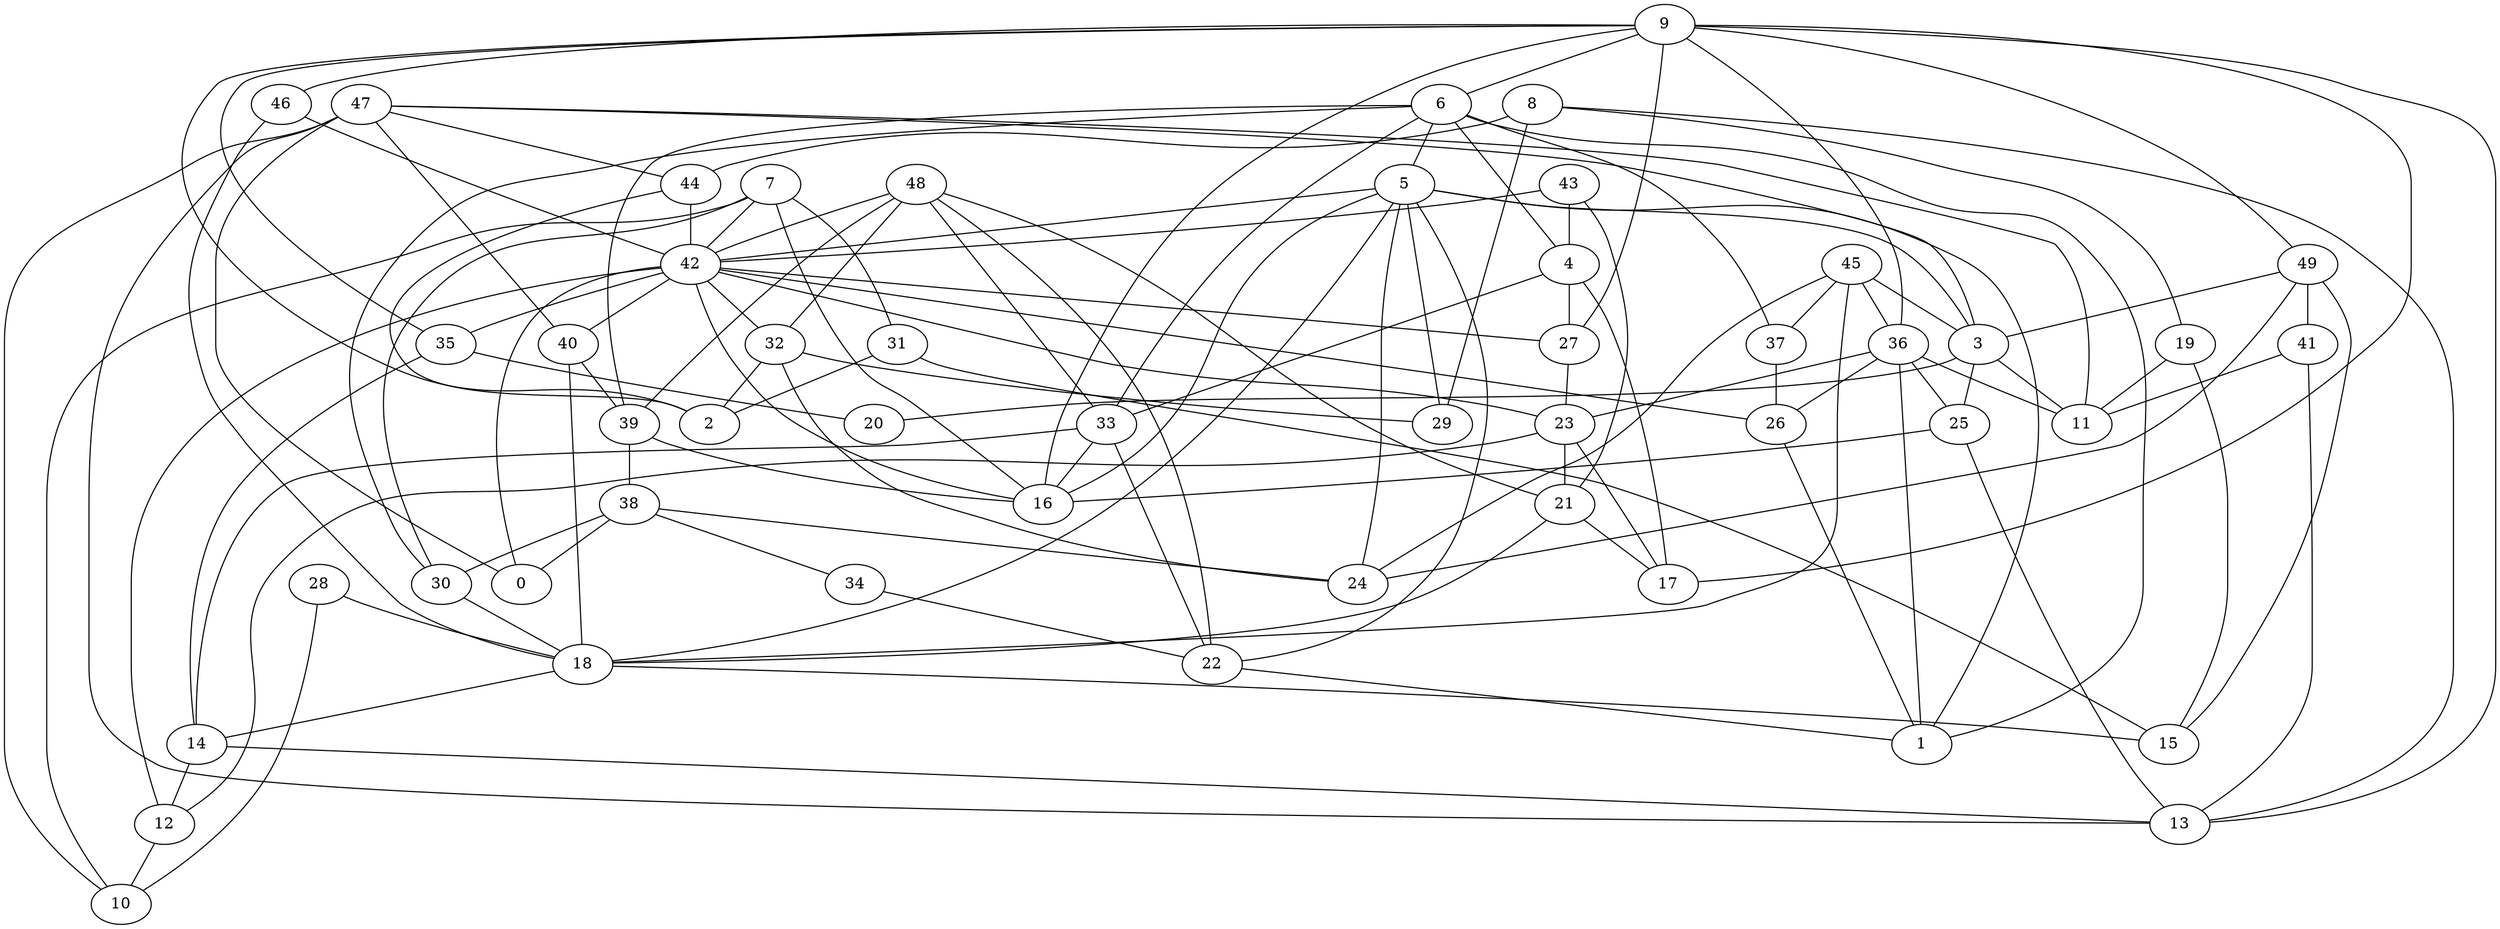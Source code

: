 digraph GG_graph {

subgraph G_graph {
edge [color = black]
"46" -> "18" [dir = none]
"28" -> "18" [dir = none]
"19" -> "11" [dir = none]
"38" -> "34" [dir = none]
"38" -> "0" [dir = none]
"38" -> "24" [dir = none]
"48" -> "33" [dir = none]
"43" -> "42" [dir = none]
"4" -> "27" [dir = none]
"31" -> "2" [dir = none]
"21" -> "18" [dir = none]
"25" -> "16" [dir = none]
"44" -> "42" [dir = none]
"49" -> "41" [dir = none]
"49" -> "3" [dir = none]
"42" -> "40" [dir = none]
"42" -> "23" [dir = none]
"42" -> "27" [dir = none]
"42" -> "26" [dir = none]
"42" -> "32" [dir = none]
"7" -> "31" [dir = none]
"7" -> "42" [dir = none]
"5" -> "16" [dir = none]
"5" -> "42" [dir = none]
"5" -> "1" [dir = none]
"5" -> "3" [dir = none]
"5" -> "18" [dir = none]
"18" -> "14" [dir = none]
"18" -> "15" [dir = none]
"32" -> "29" [dir = none]
"32" -> "24" [dir = none]
"14" -> "12" [dir = none]
"14" -> "13" [dir = none]
"47" -> "11" [dir = none]
"47" -> "10" [dir = none]
"47" -> "44" [dir = none]
"35" -> "20" [dir = none]
"9" -> "6" [dir = none]
"9" -> "17" [dir = none]
"9" -> "16" [dir = none]
"30" -> "18" [dir = none]
"3" -> "20" [dir = none]
"45" -> "36" [dir = none]
"45" -> "37" [dir = none]
"45" -> "24" [dir = none]
"8" -> "44" [dir = none]
"39" -> "16" [dir = none]
"33" -> "22" [dir = none]
"33" -> "14" [dir = none]
"12" -> "10" [dir = none]
"36" -> "1" [dir = none]
"8" -> "19" [dir = none]
"46" -> "42" [dir = none]
"39" -> "38" [dir = none]
"47" -> "3" [dir = none]
"6" -> "30" [dir = none]
"43" -> "21" [dir = none]
"49" -> "15" [dir = none]
"45" -> "3" [dir = none]
"5" -> "24" [dir = none]
"31" -> "15" [dir = none]
"42" -> "12" [dir = none]
"48" -> "32" [dir = none]
"6" -> "37" [dir = none]
"40" -> "39" [dir = none]
"47" -> "0" [dir = none]
"47" -> "40" [dir = none]
"48" -> "42" [dir = none]
"41" -> "13" [dir = none]
"32" -> "2" [dir = none]
"48" -> "22" [dir = none]
"7" -> "10" [dir = none]
"6" -> "39" [dir = none]
"9" -> "27" [dir = none]
"6" -> "4" [dir = none]
"40" -> "18" [dir = none]
"28" -> "10" [dir = none]
"8" -> "29" [dir = none]
"43" -> "4" [dir = none]
"38" -> "30" [dir = none]
"23" -> "12" [dir = none]
"41" -> "11" [dir = none]
"42" -> "0" [dir = none]
"34" -> "22" [dir = none]
"48" -> "21" [dir = none]
"21" -> "17" [dir = none]
"45" -> "18" [dir = none]
"9" -> "2" [dir = none]
"5" -> "22" [dir = none]
"25" -> "13" [dir = none]
"5" -> "29" [dir = none]
"9" -> "46" [dir = none]
"7" -> "30" [dir = none]
"4" -> "17" [dir = none]
"44" -> "2" [dir = none]
"33" -> "16" [dir = none]
"6" -> "5" [dir = none]
"22" -> "1" [dir = none]
"3" -> "25" [dir = none]
"36" -> "25" [dir = none]
"35" -> "14" [dir = none]
"4" -> "33" [dir = none]
"36" -> "23" [dir = none]
"6" -> "33" [dir = none]
"36" -> "11" [dir = none]
"9" -> "35" [dir = none]
"48" -> "39" [dir = none]
"7" -> "16" [dir = none]
"47" -> "13" [dir = none]
"6" -> "1" [dir = none]
"9" -> "49" [dir = none]
"23" -> "17" [dir = none]
"42" -> "35" [dir = none]
"9" -> "13" [dir = none]
"42" -> "16" [dir = none]
"37" -> "26" [dir = none]
"8" -> "13" [dir = none]
"26" -> "1" [dir = none]
"27" -> "23" [dir = none]
"23" -> "21" [dir = none]
"36" -> "26" [dir = none]
"19" -> "15" [dir = none]
"49" -> "24" [dir = none]
"3" -> "11" [dir = none]
"9" -> "36" [dir = none]
}

}
